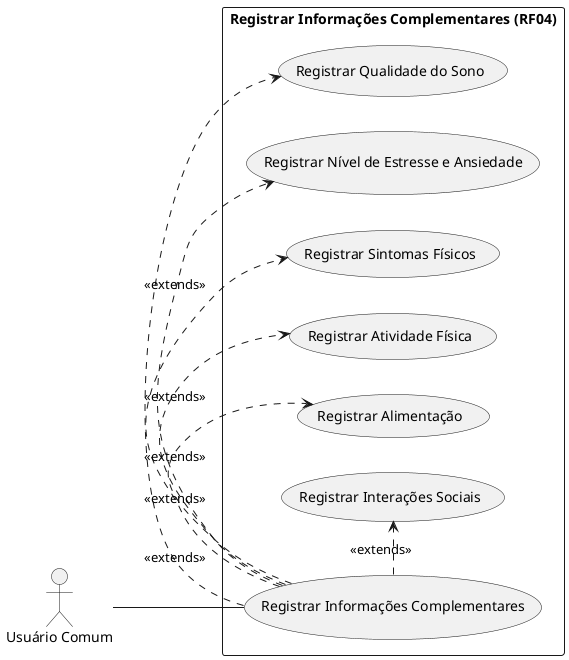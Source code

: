 @startuml
left to right direction

actor "Usuário Comum" as User

rectangle "Registrar Informações Complementares (RF04)" {
  usecase "Registrar Informações Complementares" as RF04_main

  ' Detalhes específicos de RF04
  usecase "Registrar Qualidade do Sono" as RF04_detail_sono
  usecase "Registrar Nível de Estresse e Ansiedade" as RF04_detail_estresse
  usecase "Registrar Sintomas Físicos" as RF04_detail_sintomas
  usecase "Registrar Atividade Física" as RF04_detail_atividade
  usecase "Registrar Alimentação" as RF04_detail_alimentacao
  usecase "Registrar Interações Sociais" as RF04_detail_sociais
}

User -- RF04_main

RF04_main .> RF04_detail_sono : <<extends>>
RF04_main .> RF04_detail_estresse : <<extends>>
RF04_main .> RF04_detail_sintomas : <<extends>>
RF04_main .> RF04_detail_atividade : <<extends>>
RF04_main .> RF04_detail_alimentacao : <<extends>>
RF04_main .> RF04_detail_sociais : <<extends>>
@enduml